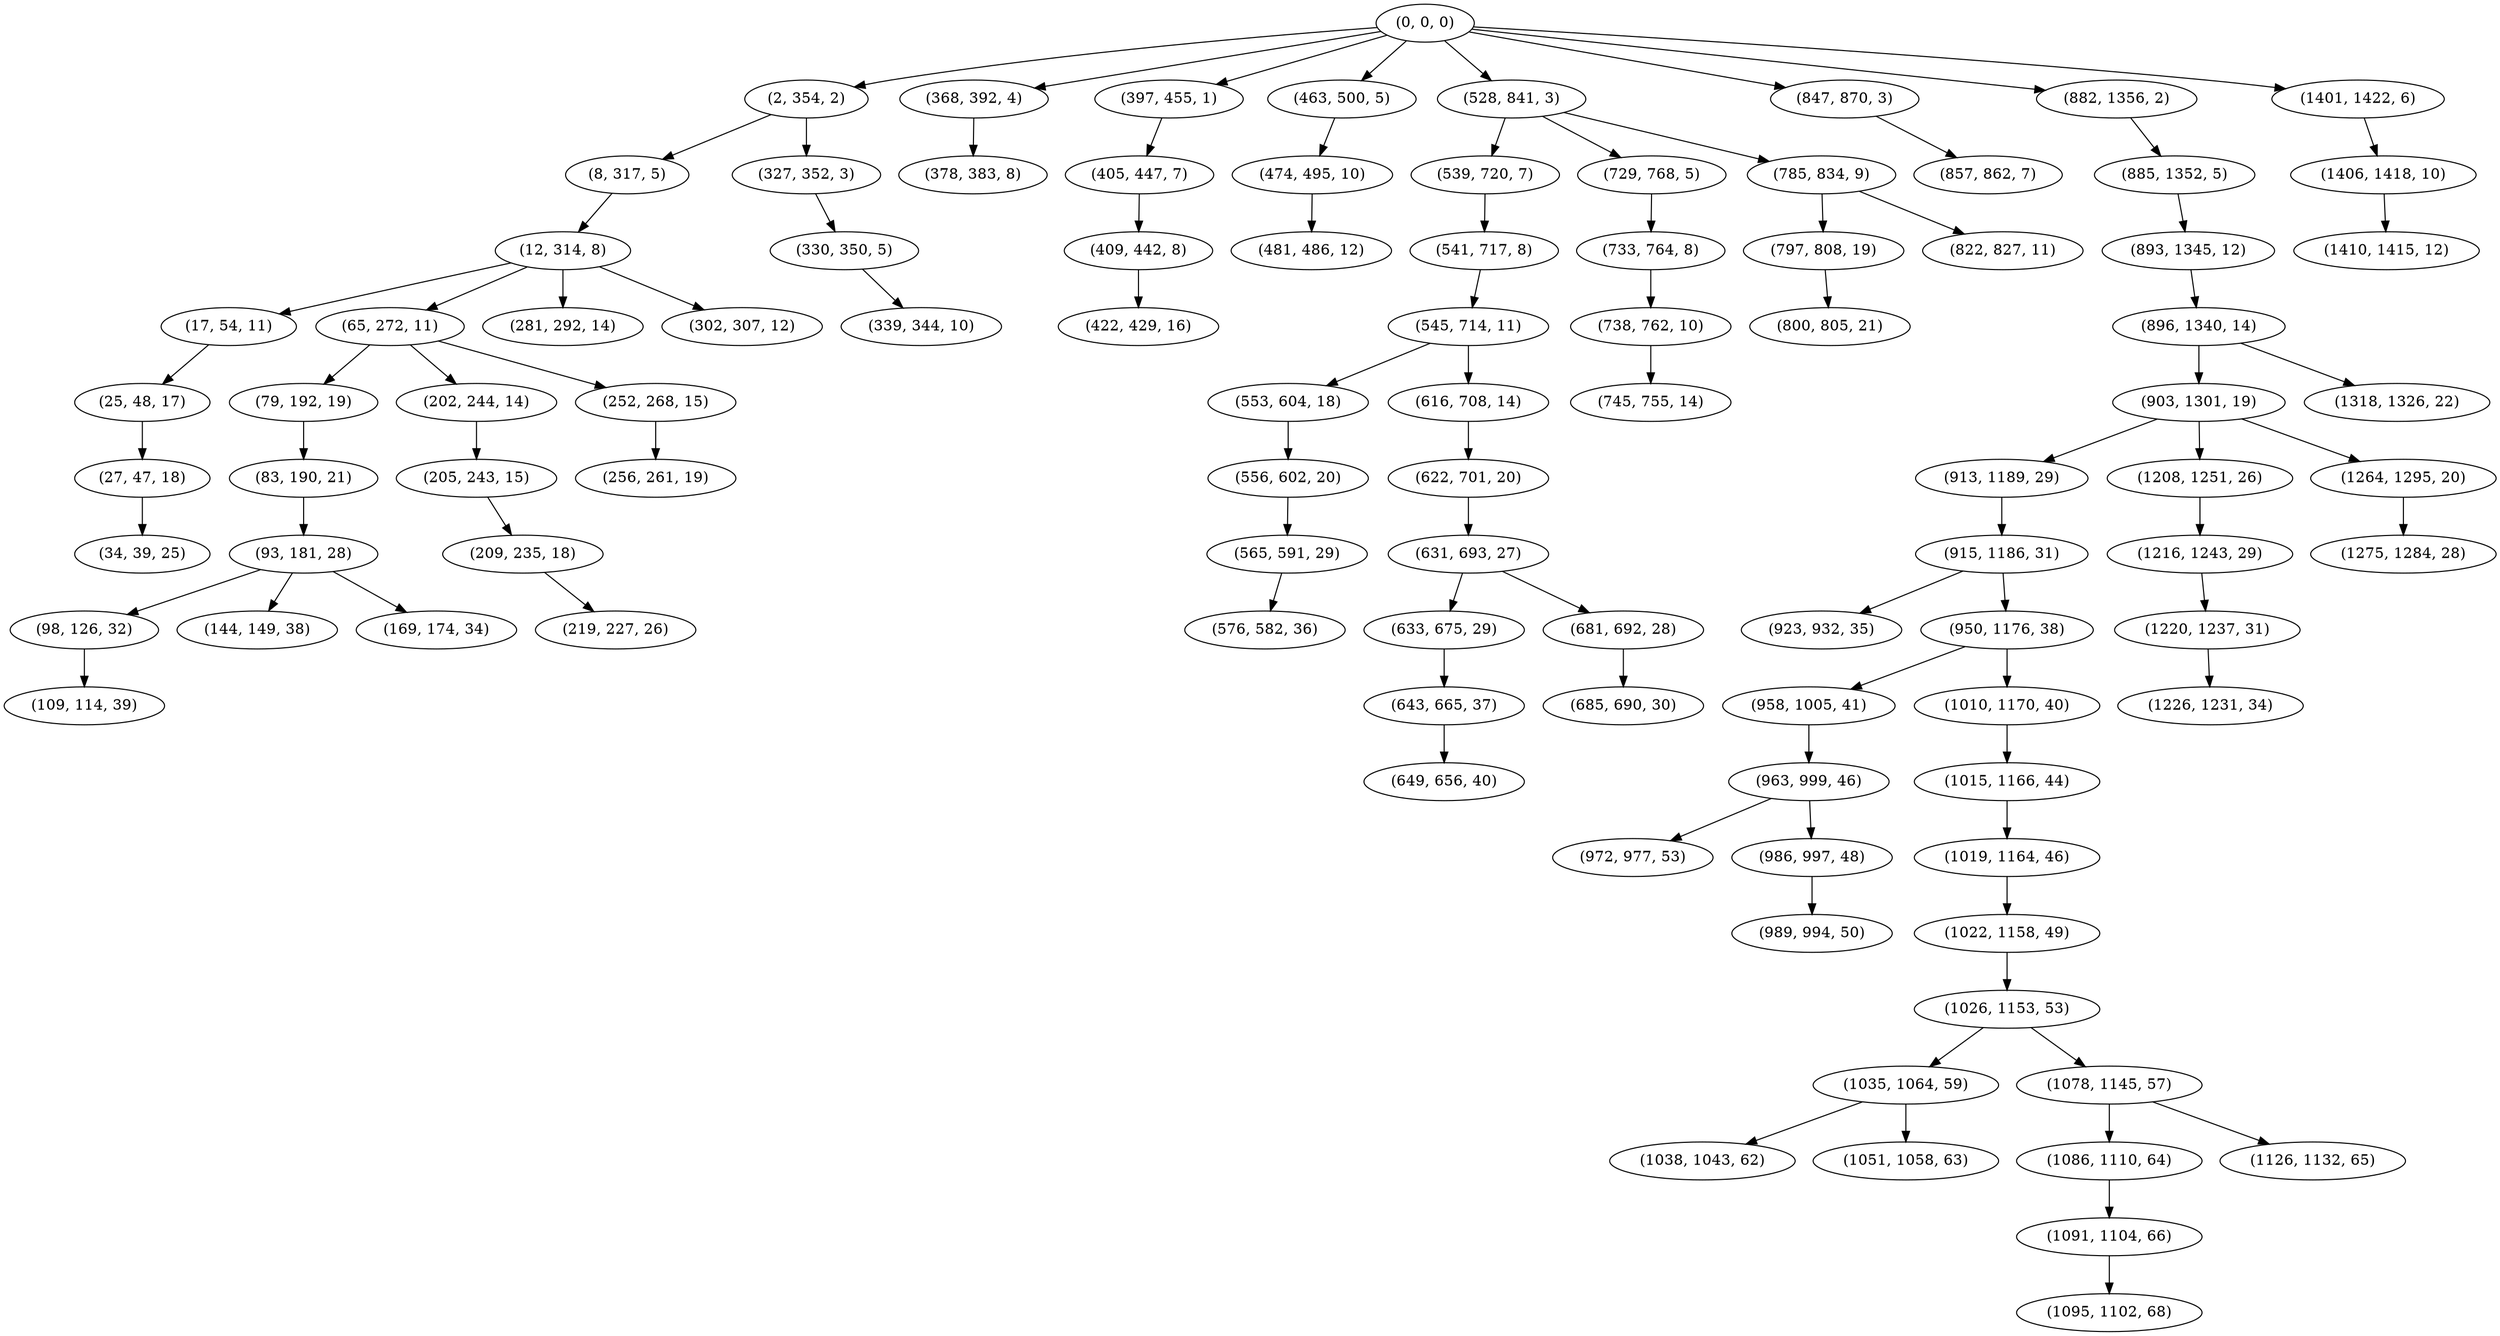digraph tree {
    "(0, 0, 0)";
    "(2, 354, 2)";
    "(8, 317, 5)";
    "(12, 314, 8)";
    "(17, 54, 11)";
    "(25, 48, 17)";
    "(27, 47, 18)";
    "(34, 39, 25)";
    "(65, 272, 11)";
    "(79, 192, 19)";
    "(83, 190, 21)";
    "(93, 181, 28)";
    "(98, 126, 32)";
    "(109, 114, 39)";
    "(144, 149, 38)";
    "(169, 174, 34)";
    "(202, 244, 14)";
    "(205, 243, 15)";
    "(209, 235, 18)";
    "(219, 227, 26)";
    "(252, 268, 15)";
    "(256, 261, 19)";
    "(281, 292, 14)";
    "(302, 307, 12)";
    "(327, 352, 3)";
    "(330, 350, 5)";
    "(339, 344, 10)";
    "(368, 392, 4)";
    "(378, 383, 8)";
    "(397, 455, 1)";
    "(405, 447, 7)";
    "(409, 442, 8)";
    "(422, 429, 16)";
    "(463, 500, 5)";
    "(474, 495, 10)";
    "(481, 486, 12)";
    "(528, 841, 3)";
    "(539, 720, 7)";
    "(541, 717, 8)";
    "(545, 714, 11)";
    "(553, 604, 18)";
    "(556, 602, 20)";
    "(565, 591, 29)";
    "(576, 582, 36)";
    "(616, 708, 14)";
    "(622, 701, 20)";
    "(631, 693, 27)";
    "(633, 675, 29)";
    "(643, 665, 37)";
    "(649, 656, 40)";
    "(681, 692, 28)";
    "(685, 690, 30)";
    "(729, 768, 5)";
    "(733, 764, 8)";
    "(738, 762, 10)";
    "(745, 755, 14)";
    "(785, 834, 9)";
    "(797, 808, 19)";
    "(800, 805, 21)";
    "(822, 827, 11)";
    "(847, 870, 3)";
    "(857, 862, 7)";
    "(882, 1356, 2)";
    "(885, 1352, 5)";
    "(893, 1345, 12)";
    "(896, 1340, 14)";
    "(903, 1301, 19)";
    "(913, 1189, 29)";
    "(915, 1186, 31)";
    "(923, 932, 35)";
    "(950, 1176, 38)";
    "(958, 1005, 41)";
    "(963, 999, 46)";
    "(972, 977, 53)";
    "(986, 997, 48)";
    "(989, 994, 50)";
    "(1010, 1170, 40)";
    "(1015, 1166, 44)";
    "(1019, 1164, 46)";
    "(1022, 1158, 49)";
    "(1026, 1153, 53)";
    "(1035, 1064, 59)";
    "(1038, 1043, 62)";
    "(1051, 1058, 63)";
    "(1078, 1145, 57)";
    "(1086, 1110, 64)";
    "(1091, 1104, 66)";
    "(1095, 1102, 68)";
    "(1126, 1132, 65)";
    "(1208, 1251, 26)";
    "(1216, 1243, 29)";
    "(1220, 1237, 31)";
    "(1226, 1231, 34)";
    "(1264, 1295, 20)";
    "(1275, 1284, 28)";
    "(1318, 1326, 22)";
    "(1401, 1422, 6)";
    "(1406, 1418, 10)";
    "(1410, 1415, 12)";
    "(0, 0, 0)" -> "(2, 354, 2)";
    "(0, 0, 0)" -> "(368, 392, 4)";
    "(0, 0, 0)" -> "(397, 455, 1)";
    "(0, 0, 0)" -> "(463, 500, 5)";
    "(0, 0, 0)" -> "(528, 841, 3)";
    "(0, 0, 0)" -> "(847, 870, 3)";
    "(0, 0, 0)" -> "(882, 1356, 2)";
    "(0, 0, 0)" -> "(1401, 1422, 6)";
    "(2, 354, 2)" -> "(8, 317, 5)";
    "(2, 354, 2)" -> "(327, 352, 3)";
    "(8, 317, 5)" -> "(12, 314, 8)";
    "(12, 314, 8)" -> "(17, 54, 11)";
    "(12, 314, 8)" -> "(65, 272, 11)";
    "(12, 314, 8)" -> "(281, 292, 14)";
    "(12, 314, 8)" -> "(302, 307, 12)";
    "(17, 54, 11)" -> "(25, 48, 17)";
    "(25, 48, 17)" -> "(27, 47, 18)";
    "(27, 47, 18)" -> "(34, 39, 25)";
    "(65, 272, 11)" -> "(79, 192, 19)";
    "(65, 272, 11)" -> "(202, 244, 14)";
    "(65, 272, 11)" -> "(252, 268, 15)";
    "(79, 192, 19)" -> "(83, 190, 21)";
    "(83, 190, 21)" -> "(93, 181, 28)";
    "(93, 181, 28)" -> "(98, 126, 32)";
    "(93, 181, 28)" -> "(144, 149, 38)";
    "(93, 181, 28)" -> "(169, 174, 34)";
    "(98, 126, 32)" -> "(109, 114, 39)";
    "(202, 244, 14)" -> "(205, 243, 15)";
    "(205, 243, 15)" -> "(209, 235, 18)";
    "(209, 235, 18)" -> "(219, 227, 26)";
    "(252, 268, 15)" -> "(256, 261, 19)";
    "(327, 352, 3)" -> "(330, 350, 5)";
    "(330, 350, 5)" -> "(339, 344, 10)";
    "(368, 392, 4)" -> "(378, 383, 8)";
    "(397, 455, 1)" -> "(405, 447, 7)";
    "(405, 447, 7)" -> "(409, 442, 8)";
    "(409, 442, 8)" -> "(422, 429, 16)";
    "(463, 500, 5)" -> "(474, 495, 10)";
    "(474, 495, 10)" -> "(481, 486, 12)";
    "(528, 841, 3)" -> "(539, 720, 7)";
    "(528, 841, 3)" -> "(729, 768, 5)";
    "(528, 841, 3)" -> "(785, 834, 9)";
    "(539, 720, 7)" -> "(541, 717, 8)";
    "(541, 717, 8)" -> "(545, 714, 11)";
    "(545, 714, 11)" -> "(553, 604, 18)";
    "(545, 714, 11)" -> "(616, 708, 14)";
    "(553, 604, 18)" -> "(556, 602, 20)";
    "(556, 602, 20)" -> "(565, 591, 29)";
    "(565, 591, 29)" -> "(576, 582, 36)";
    "(616, 708, 14)" -> "(622, 701, 20)";
    "(622, 701, 20)" -> "(631, 693, 27)";
    "(631, 693, 27)" -> "(633, 675, 29)";
    "(631, 693, 27)" -> "(681, 692, 28)";
    "(633, 675, 29)" -> "(643, 665, 37)";
    "(643, 665, 37)" -> "(649, 656, 40)";
    "(681, 692, 28)" -> "(685, 690, 30)";
    "(729, 768, 5)" -> "(733, 764, 8)";
    "(733, 764, 8)" -> "(738, 762, 10)";
    "(738, 762, 10)" -> "(745, 755, 14)";
    "(785, 834, 9)" -> "(797, 808, 19)";
    "(785, 834, 9)" -> "(822, 827, 11)";
    "(797, 808, 19)" -> "(800, 805, 21)";
    "(847, 870, 3)" -> "(857, 862, 7)";
    "(882, 1356, 2)" -> "(885, 1352, 5)";
    "(885, 1352, 5)" -> "(893, 1345, 12)";
    "(893, 1345, 12)" -> "(896, 1340, 14)";
    "(896, 1340, 14)" -> "(903, 1301, 19)";
    "(896, 1340, 14)" -> "(1318, 1326, 22)";
    "(903, 1301, 19)" -> "(913, 1189, 29)";
    "(903, 1301, 19)" -> "(1208, 1251, 26)";
    "(903, 1301, 19)" -> "(1264, 1295, 20)";
    "(913, 1189, 29)" -> "(915, 1186, 31)";
    "(915, 1186, 31)" -> "(923, 932, 35)";
    "(915, 1186, 31)" -> "(950, 1176, 38)";
    "(950, 1176, 38)" -> "(958, 1005, 41)";
    "(950, 1176, 38)" -> "(1010, 1170, 40)";
    "(958, 1005, 41)" -> "(963, 999, 46)";
    "(963, 999, 46)" -> "(972, 977, 53)";
    "(963, 999, 46)" -> "(986, 997, 48)";
    "(986, 997, 48)" -> "(989, 994, 50)";
    "(1010, 1170, 40)" -> "(1015, 1166, 44)";
    "(1015, 1166, 44)" -> "(1019, 1164, 46)";
    "(1019, 1164, 46)" -> "(1022, 1158, 49)";
    "(1022, 1158, 49)" -> "(1026, 1153, 53)";
    "(1026, 1153, 53)" -> "(1035, 1064, 59)";
    "(1026, 1153, 53)" -> "(1078, 1145, 57)";
    "(1035, 1064, 59)" -> "(1038, 1043, 62)";
    "(1035, 1064, 59)" -> "(1051, 1058, 63)";
    "(1078, 1145, 57)" -> "(1086, 1110, 64)";
    "(1078, 1145, 57)" -> "(1126, 1132, 65)";
    "(1086, 1110, 64)" -> "(1091, 1104, 66)";
    "(1091, 1104, 66)" -> "(1095, 1102, 68)";
    "(1208, 1251, 26)" -> "(1216, 1243, 29)";
    "(1216, 1243, 29)" -> "(1220, 1237, 31)";
    "(1220, 1237, 31)" -> "(1226, 1231, 34)";
    "(1264, 1295, 20)" -> "(1275, 1284, 28)";
    "(1401, 1422, 6)" -> "(1406, 1418, 10)";
    "(1406, 1418, 10)" -> "(1410, 1415, 12)";
}

